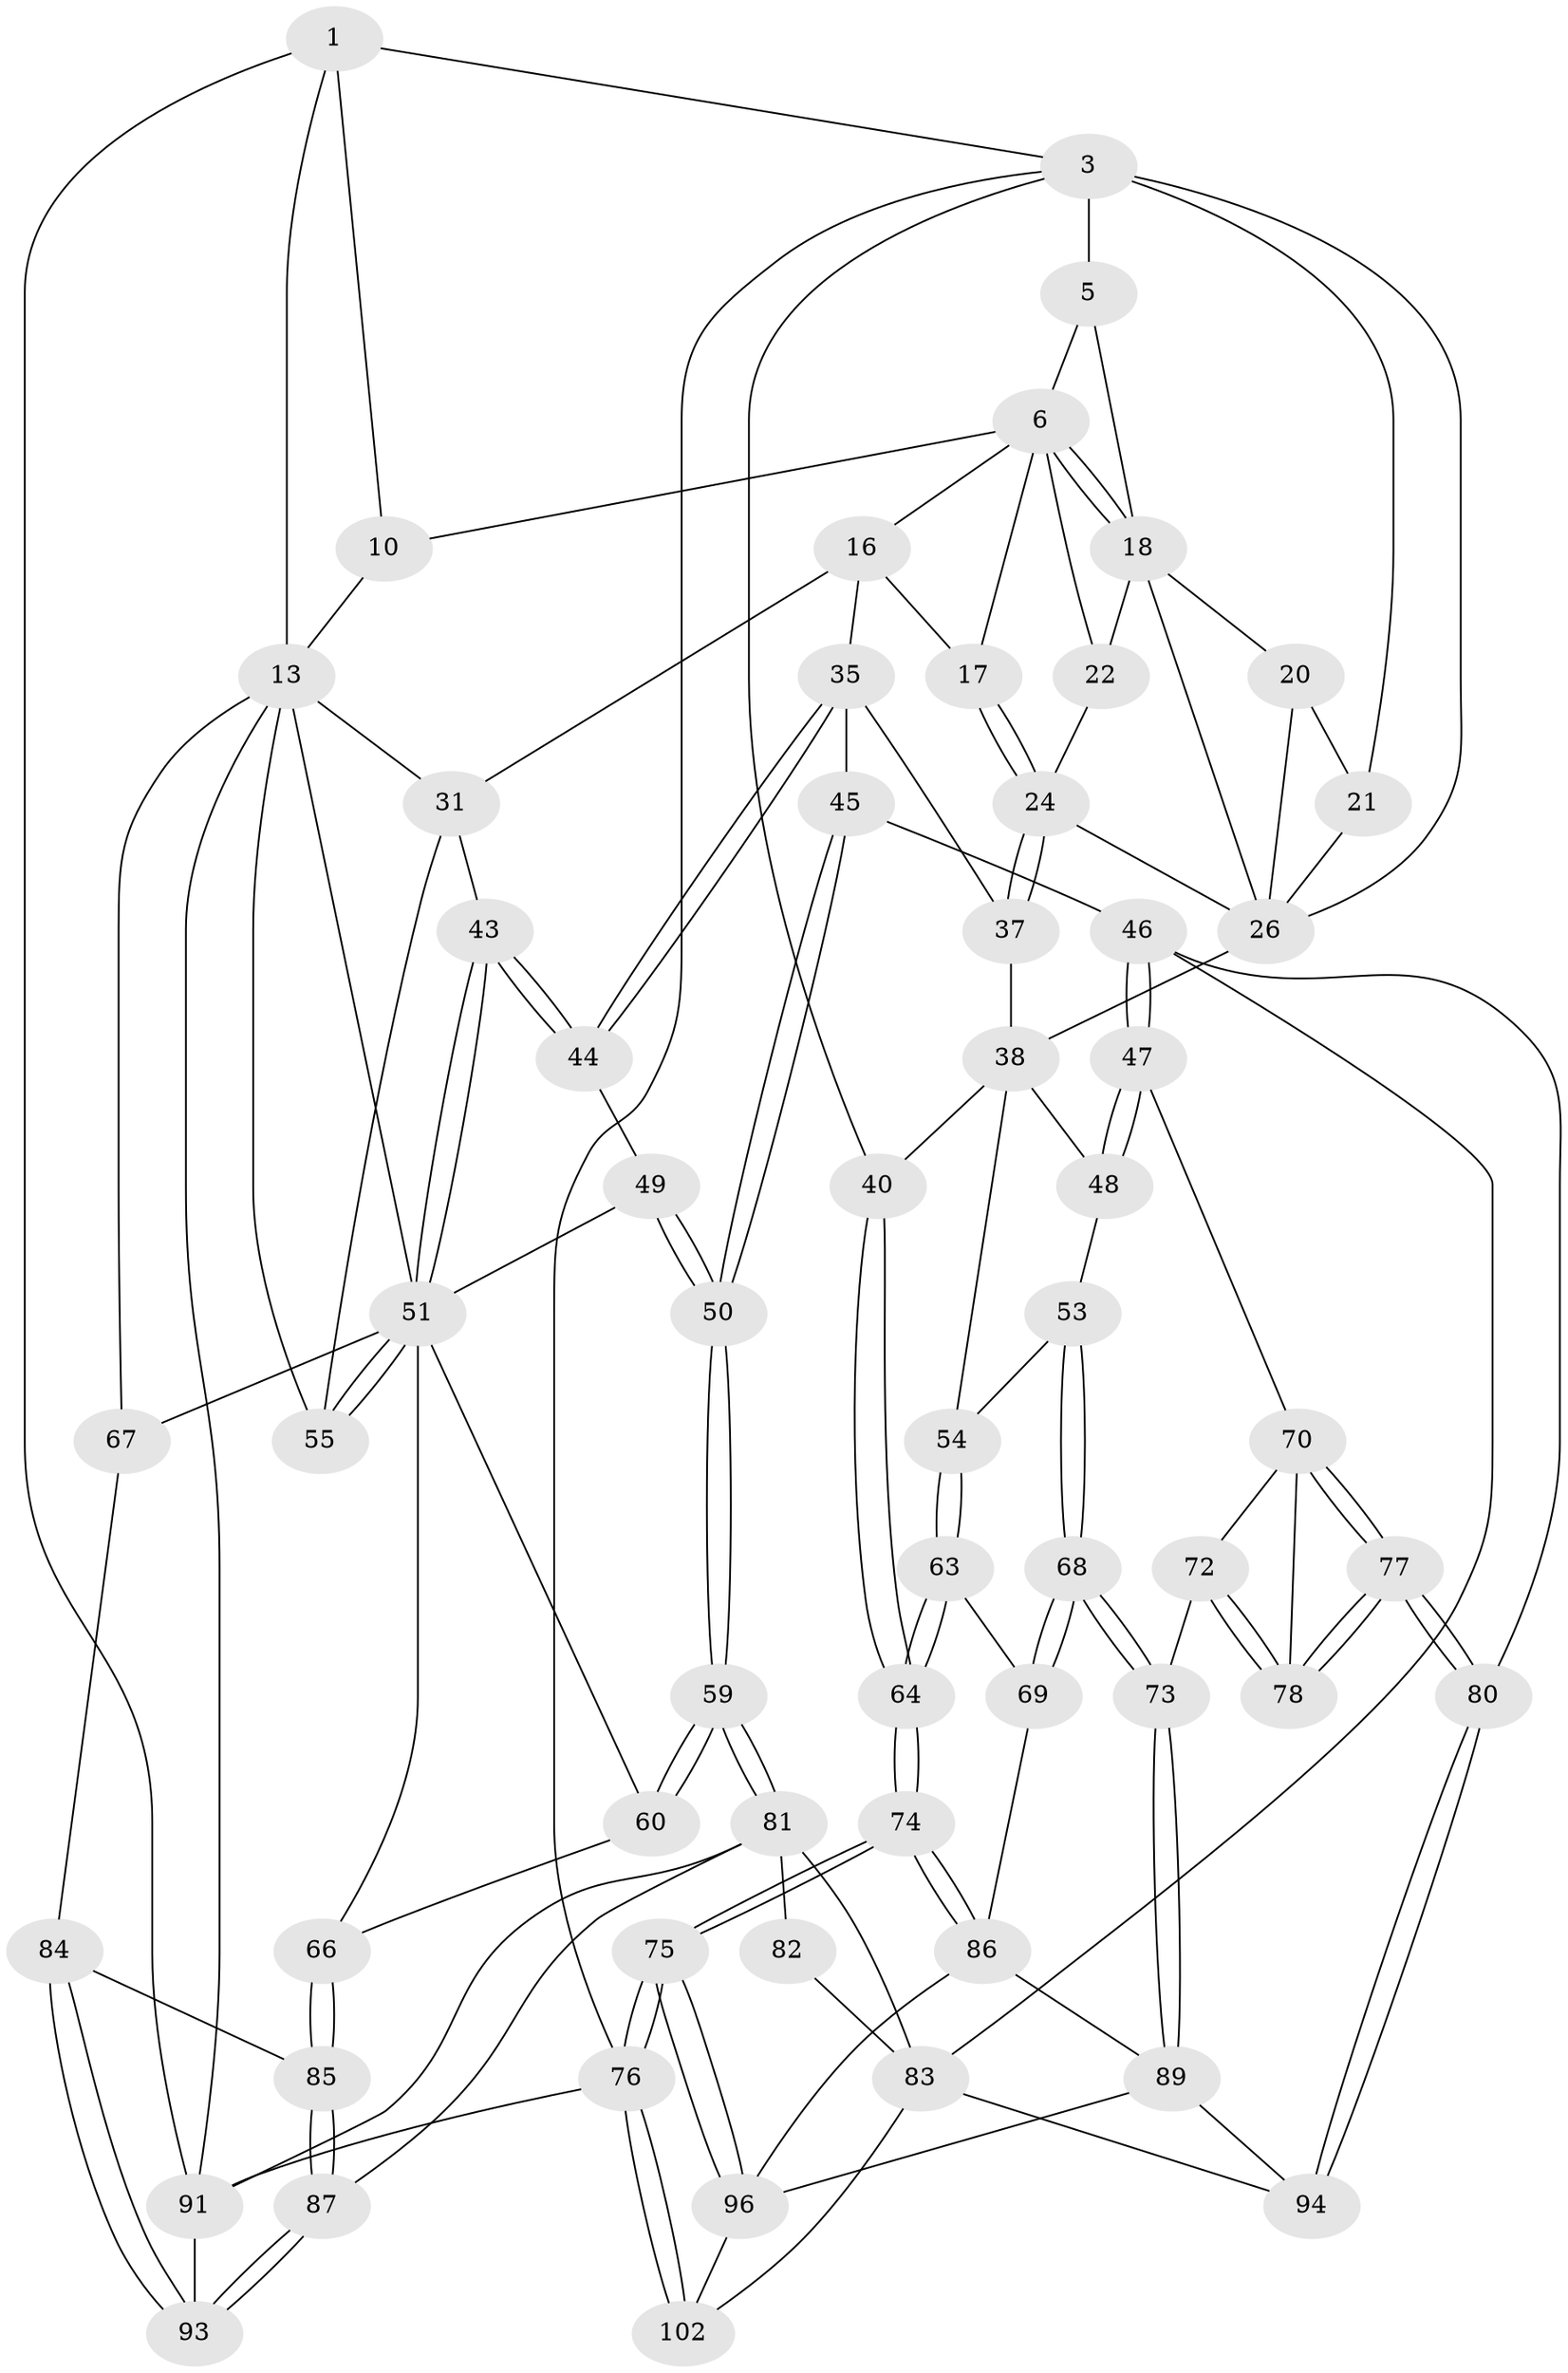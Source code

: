 // original degree distribution, {3: 0.0196078431372549, 6: 0.24509803921568626, 5: 0.47058823529411764, 4: 0.2647058823529412}
// Generated by graph-tools (version 1.1) at 2025/21/03/04/25 18:21:33]
// undirected, 61 vertices, 146 edges
graph export_dot {
graph [start="1"]
  node [color=gray90,style=filled];
  1 [pos="+0.9049348198170309+0",super="+2"];
  3 [pos="+0+0",super="+4+30"];
  5 [pos="+0+0"];
  6 [pos="+0.2624364383846597+0",super="+7"];
  10 [pos="+0.9019748106730927+0",super="+11+15"];
  13 [pos="+1+0.29988512539613466",super="+14+56"];
  16 [pos="+0.7207818823700766+0.14632465132784397",super="+32"];
  17 [pos="+0.6241026610290797+0.1025523744011626"];
  18 [pos="+0.21052347479470407+0.11063212500353163",super="+23+19"];
  20 [pos="+0.12546301148284522+0.14345207777013572"];
  21 [pos="+0.033077385992709915+0.033771610187777176",super="+29"];
  22 [pos="+0.3817624035511496+0.03261711300026757"];
  24 [pos="+0.4671601753626451+0.24636206827062246",super="+25"];
  26 [pos="+0.20906824760595139+0.22512278887200227",super="+33+27"];
  31 [pos="+0.9716258097152919+0.3513351118185394",super="+42"];
  35 [pos="+0.6333320218181507+0.3489383360479966",super="+36"];
  37 [pos="+0.47418776869970175+0.2680459622273272"];
  38 [pos="+0.2265513757243767+0.363357612419432",super="+41+39"];
  40 [pos="+0+0.4155178064416421"];
  43 [pos="+0.8251574662085331+0.4026447802904775"];
  44 [pos="+0.7781529990454127+0.40476069881465654"];
  45 [pos="+0.553419738614538+0.5673600644153068"];
  46 [pos="+0.48535282281623265+0.5708771808388001",super="+79"];
  47 [pos="+0.4794856665042463+0.5708206427890202"];
  48 [pos="+0.3947091515184263+0.5416481228199233"];
  49 [pos="+0.7489738638100241+0.45779077566054316"];
  50 [pos="+0.581935195634067+0.5910598597877336"];
  51 [pos="+0.7628545716186379+0.5546799568520013",super="+52"];
  53 [pos="+0.3746697583644232+0.551698583781188"];
  54 [pos="+0.21192875875266518+0.5542477751553708"];
  55 [pos="+0.8753680730349245+0.5472540691795832"];
  59 [pos="+0.6270160427921246+0.6416996005535732"];
  60 [pos="+0.6571725441557964+0.6334769499586534"];
  63 [pos="+0.1644693014534939+0.6232830728971448"];
  64 [pos="+0+0.556244024143935"];
  66 [pos="+0.851395598054133+0.6567206741863276"];
  67 [pos="+0.9819194146430524+0.7075072805405913"];
  68 [pos="+0.286389430140133+0.7311447963774823"];
  69 [pos="+0.18139724110406039+0.6742398813767472"];
  70 [pos="+0.47223177695403074+0.5865533005108057",super="+71"];
  72 [pos="+0.30025428785285335+0.7384409116312185"];
  73 [pos="+0.2885374562680317+0.7354849525342414"];
  74 [pos="+0+0.7417093592395326"];
  75 [pos="+0+0.9434335586380259"];
  76 [pos="+0+1"];
  77 [pos="+0.4289944171353368+0.8091976841257318"];
  78 [pos="+0.41110949695427634+0.7934802429905123"];
  80 [pos="+0.45079717407791065+0.837002738130665"];
  81 [pos="+0.6328149995063039+0.731155681563229",super="+88"];
  82 [pos="+0.5839870876049955+0.7875730538204428"];
  83 [pos="+0.5030048103939483+0.8292241479179311",super="+100"];
  84 [pos="+0.9455499679221099+0.7581935625542984"];
  85 [pos="+0.8373335383039129+0.7547053849668647"];
  86 [pos="+0.13320643434065915+0.7435167661094535",super="+90"];
  87 [pos="+0.7969721312690979+0.8128331625784626"];
  89 [pos="+0.25508991559424693+0.8315088388838305",super="+95"];
  91 [pos="+1+1",super="+92"];
  93 [pos="+0.9487026822175403+0.8706254102709221"];
  94 [pos="+0.34893941425889685+0.9899851981595618"];
  96 [pos="+0.11073170389172042+0.8600748185188218",super="+99"];
  102 [pos="+0.2543401550858807+1"];
  1 -- 10;
  1 -- 3;
  1 -- 91;
  1 -- 13;
  3 -- 76;
  3 -- 5;
  3 -- 21 [weight=2];
  3 -- 40;
  3 -- 26;
  5 -- 6;
  5 -- 18;
  6 -- 18;
  6 -- 18;
  6 -- 16;
  6 -- 17;
  6 -- 22;
  6 -- 10;
  10 -- 13;
  13 -- 31;
  13 -- 67;
  13 -- 55;
  13 -- 91;
  13 -- 51;
  16 -- 17;
  16 -- 35;
  16 -- 31;
  17 -- 24;
  17 -- 24;
  18 -- 26;
  18 -- 22;
  18 -- 20;
  20 -- 21;
  20 -- 26;
  21 -- 26;
  22 -- 24;
  24 -- 37;
  24 -- 37;
  24 -- 26;
  26 -- 38;
  31 -- 43;
  31 -- 55;
  35 -- 44;
  35 -- 44;
  35 -- 37;
  35 -- 45;
  37 -- 38;
  38 -- 48;
  38 -- 40;
  38 -- 54;
  40 -- 64;
  40 -- 64;
  43 -- 44;
  43 -- 44;
  43 -- 51;
  43 -- 51;
  44 -- 49;
  45 -- 46;
  45 -- 50;
  45 -- 50;
  46 -- 47;
  46 -- 47;
  46 -- 80;
  46 -- 83;
  47 -- 48;
  47 -- 48;
  47 -- 70;
  48 -- 53;
  49 -- 50;
  49 -- 50;
  49 -- 51;
  50 -- 59;
  50 -- 59;
  51 -- 55;
  51 -- 55;
  51 -- 66;
  51 -- 67;
  51 -- 60;
  53 -- 54;
  53 -- 68;
  53 -- 68;
  54 -- 63;
  54 -- 63;
  59 -- 60;
  59 -- 60;
  59 -- 81;
  59 -- 81;
  60 -- 66;
  63 -- 64;
  63 -- 64;
  63 -- 69;
  64 -- 74;
  64 -- 74;
  66 -- 85;
  66 -- 85;
  67 -- 84;
  68 -- 69;
  68 -- 69;
  68 -- 73;
  68 -- 73;
  69 -- 86;
  70 -- 77;
  70 -- 77;
  70 -- 72;
  70 -- 78;
  72 -- 73;
  72 -- 78;
  72 -- 78;
  73 -- 89;
  73 -- 89;
  74 -- 75;
  74 -- 75;
  74 -- 86;
  74 -- 86;
  75 -- 76;
  75 -- 76;
  75 -- 96;
  75 -- 96;
  76 -- 102;
  76 -- 102;
  76 -- 91;
  77 -- 78;
  77 -- 78;
  77 -- 80;
  77 -- 80;
  80 -- 94;
  80 -- 94;
  81 -- 82 [weight=2];
  81 -- 83;
  81 -- 87;
  81 -- 91;
  82 -- 83;
  83 -- 102;
  83 -- 94;
  84 -- 85;
  84 -- 93;
  84 -- 93;
  85 -- 87;
  85 -- 87;
  86 -- 96;
  86 -- 89;
  87 -- 93;
  87 -- 93;
  89 -- 96;
  89 -- 94;
  91 -- 93;
  96 -- 102;
}

